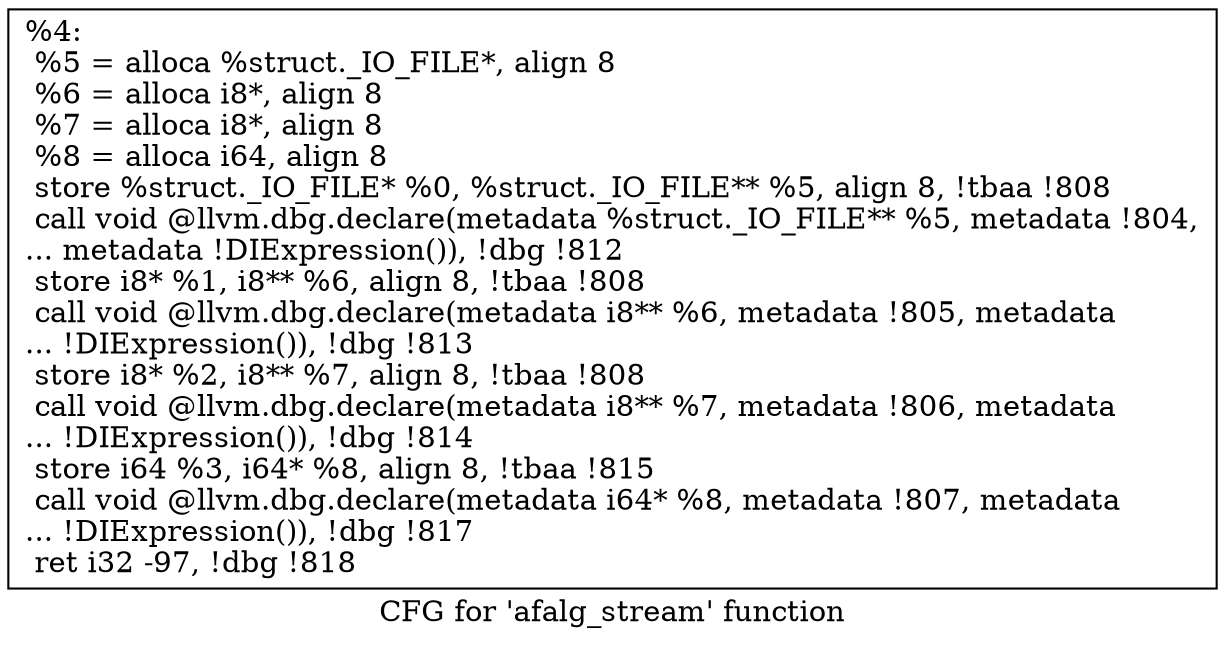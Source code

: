 digraph "CFG for 'afalg_stream' function" {
	label="CFG for 'afalg_stream' function";

	Node0x172aad0 [shape=record,label="{%4:\l  %5 = alloca %struct._IO_FILE*, align 8\l  %6 = alloca i8*, align 8\l  %7 = alloca i8*, align 8\l  %8 = alloca i64, align 8\l  store %struct._IO_FILE* %0, %struct._IO_FILE** %5, align 8, !tbaa !808\l  call void @llvm.dbg.declare(metadata %struct._IO_FILE** %5, metadata !804,\l... metadata !DIExpression()), !dbg !812\l  store i8* %1, i8** %6, align 8, !tbaa !808\l  call void @llvm.dbg.declare(metadata i8** %6, metadata !805, metadata\l... !DIExpression()), !dbg !813\l  store i8* %2, i8** %7, align 8, !tbaa !808\l  call void @llvm.dbg.declare(metadata i8** %7, metadata !806, metadata\l... !DIExpression()), !dbg !814\l  store i64 %3, i64* %8, align 8, !tbaa !815\l  call void @llvm.dbg.declare(metadata i64* %8, metadata !807, metadata\l... !DIExpression()), !dbg !817\l  ret i32 -97, !dbg !818\l}"];
}
